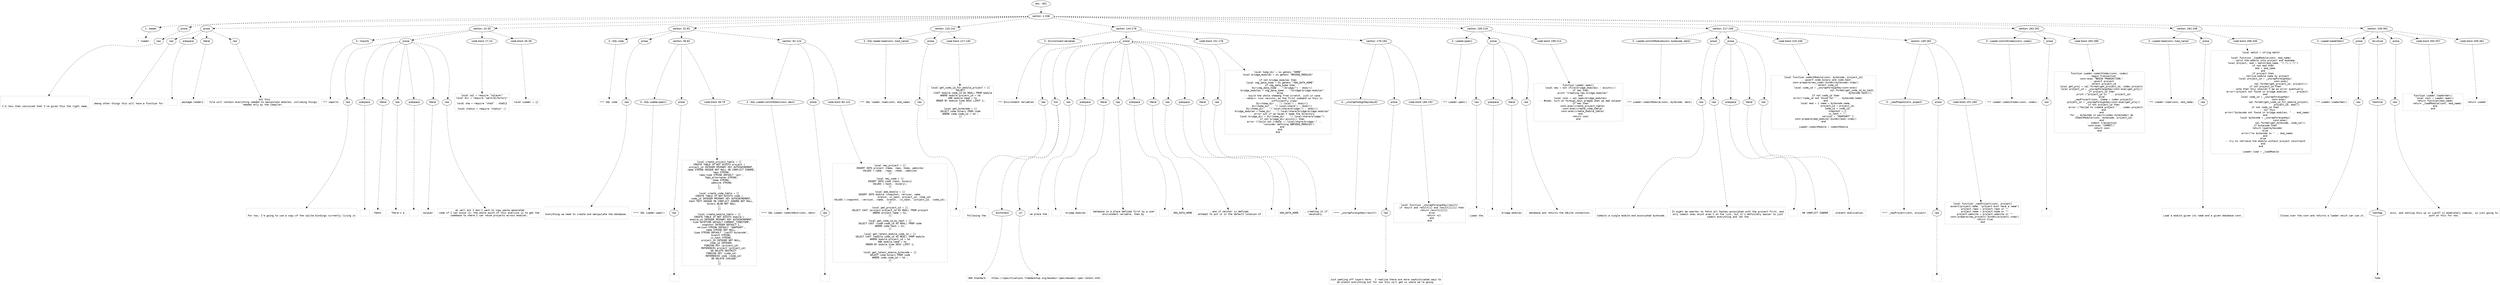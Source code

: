 digraph lpegNode {

node [fontname=Helvetica]
edge [style=dashed]

doc_0 [label="doc - 361"]


doc_0 -> { section_1}
{rank=same; section_1}

section_1 [label="section: 1-338"]


// END RANK doc_0

section_1 -> { header_2 prose_3 prose_4 section_5 section_6 section_7 section_8 section_9 section_10 section_11 section_12 section_13}
{rank=same; header_2 prose_3 prose_4 section_5 section_6 section_7 section_8 section_9 section_10 section_11 section_12 section_13}

header_2 [label="1 : loader"]

prose_3 [label="prose"]

prose_4 [label="prose"]

section_5 [label="section: 10-30"]

section_6 [label="section: 31-81"]

section_7 [label="section: 125-142"]

section_8 [label="section: 143-178"]

section_9 [label="section: 195-216"]

section_10 [label="section: 217-248"]

section_11 [label="section: 263-291"]

section_12 [label="section: 292-338"]

section_13 [label="section: 339-361"]


// END RANK section_1

header_2 -> leaf_14
leaf_14  [color=Gray,shape=rectangle,fontname=Inconsolata,label="* loader"]
// END RANK header_2

prose_3 -> { raw_15}
{rank=same; raw_15}

raw_15 [label="raw"]


// END RANK prose_3

raw_15 -> leaf_16
leaf_16  [color=Gray,shape=rectangle,fontname=Inconsolata,label="


I'm less than convinced that I've given this the right name.
"]
// END RANK raw_15

prose_4 -> { raw_17 prespace_18 literal_19 raw_20}
{rank=same; raw_17 prespace_18 literal_19 raw_20}

raw_17 [label="raw"]

prespace_18 [label="prespace"]

literal_19 [label="literal"]

raw_20 [label="raw"]


// END RANK prose_4

raw_17 -> leaf_21
leaf_21  [color=Gray,shape=rectangle,fontname=Inconsolata,label="
Among other things this will have a function for"]
// END RANK raw_17

prespace_18 -> leaf_22
leaf_22  [color=Gray,shape=rectangle,fontname=Inconsolata,label=" "]
// END RANK prespace_18

literal_19 -> leaf_23
leaf_23  [color=Gray,shape=rectangle,fontname=Inconsolata,label="package.loaders"]
// END RANK literal_19

raw_20 -> leaf_24
leaf_24  [color=Gray,shape=rectangle,fontname=Inconsolata,label=", but this
file will contain everything needed to manipulate modules, including things
needed only by the compiler.
"]
// END RANK raw_20

section_5 -> { header_25 prose_26 codeblock_27 codeblock_28}
{rank=same; header_25 prose_26 codeblock_27 codeblock_28}

header_25 [label="3 : imports"]

prose_26 [label="prose"]

codeblock_27 [label="code block 17-24"]

codeblock_28 [label="code block 26-28"]


// END RANK section_5

header_25 -> leaf_29
leaf_29  [color=Gray,shape=rectangle,fontname=Inconsolata,label="*** imports"]
// END RANK header_25

prose_26 -> { raw_30 prespace_31 literal_32 raw_33 prespace_34 literal_35 raw_36}
{rank=same; raw_30 prespace_31 literal_32 raw_33 prespace_34 literal_35 raw_36}

raw_30 [label="raw"]

prespace_31 [label="prespace"]

literal_32 [label="literal"]

raw_33 [label="raw"]

prespace_34 [label="prespace"]

literal_35 [label="literal"]

raw_36 [label="raw"]


// END RANK prose_26

raw_30 -> leaf_37
leaf_37  [color=Gray,shape=rectangle,fontname=Inconsolata,label="

For now, I'm going to use a copy of the sqlite bindings currently living in"]
// END RANK raw_30

prespace_31 -> leaf_38
leaf_38  [color=Gray,shape=rectangle,fontname=Inconsolata,label=""]
// END RANK prespace_31

literal_32 -> leaf_39
leaf_39  [color=Gray,shape=rectangle,fontname=Inconsolata,label="femto"]
// END RANK literal_32

raw_33 -> leaf_40
leaf_40  [color=Gray,shape=rectangle,fontname=Inconsolata,label=".  There's a"]
// END RANK raw_33

prespace_34 -> leaf_41
leaf_41  [color=Gray,shape=rectangle,fontname=Inconsolata,label=" "]
// END RANK prespace_34

literal_35 -> leaf_42
leaf_42  [color=Gray,shape=rectangle,fontname=Inconsolata,label="sqlayer"]
// END RANK literal_35

raw_36 -> leaf_43
leaf_43  [color=Gray,shape=rectangle,fontname=Inconsolata,label=" as well but I don't want to copy-paste generated
code if I can avoid it; the whole point of this exercise is to get the
codebase to where I can reuse projects across modules.
"]
// END RANK raw_36

codeblock_27 -> leaf_44
leaf_44  [color=Gray,shape=rectangle,fontname=Inconsolata,label="local sql = require \"sqlayer\"
local Dir = require \"walk/directory\"

local sha = require \"sha3\" . sha512

local status = require \"status\" ()"]
// END RANK codeblock_27

codeblock_28 -> leaf_45
leaf_45  [color=Gray,shape=rectangle,fontname=Inconsolata,label="local Loader = {}"]
// END RANK codeblock_28

section_6 -> { header_46 prose_47 section_48 section_49}
{rank=same; header_46 prose_47 section_48 section_49}

header_46 [label="3 : SQL code"]

prose_47 [label="prose"]

section_48 [label="section: 36-81"]

section_49 [label="section: 82-124"]


// END RANK section_6

header_46 -> leaf_50
leaf_50  [color=Gray,shape=rectangle,fontname=Inconsolata,label="*** SQL code"]
// END RANK header_46

prose_47 -> { raw_51}
{rank=same; raw_51}

raw_51 [label="raw"]


// END RANK prose_47

raw_51 -> leaf_52
leaf_52  [color=Gray,shape=rectangle,fontname=Inconsolata,label="

Everything we need to create and manipulate the database.

"]
// END RANK raw_51

section_48 -> { header_53 prose_54 codeblock_55}
{rank=same; header_53 prose_54 codeblock_55}

header_53 [label="4 : SQL Loader.open()"]

prose_54 [label="prose"]

codeblock_55 [label="code block 38-79"]


// END RANK section_48

header_53 -> leaf_56
leaf_56  [color=Gray,shape=rectangle,fontname=Inconsolata,label="**** SQL Loader.open()"]
// END RANK header_53

prose_54 -> { raw_57}
{rank=same; raw_57}

raw_57 [label="raw"]


// END RANK prose_54

raw_57 -> leaf_58
leaf_58  [color=Gray,shape=rectangle,fontname=Inconsolata,label="
"]
// END RANK raw_57

codeblock_55 -> leaf_59
leaf_59  [color=Gray,shape=rectangle,fontname=Inconsolata,label="local create_project_table = [[
CREATE TABLE IF NOT EXISTS project (
   project_id INTEGER PRIMARY KEY AUTOINCREMENT,
   name STRING UNIQUE NOT NULL ON CONFLICT IGNORE,
   repo STRING,
   repo_type STRING DEFAULT 'git',
   repo_alternates STRING,
   home STRING,
   website STRING
);
]]

local create_code_table = [[
CREATE TABLE IF NOT EXISTS code (
   code_id INTEGER PRIMARY KEY AUTOINCREMENT,
   hash TEXT UNIQUE ON CONFLICT IGNORE NOT NULL,
   binary BLOB NOT NULL
);
]]

local create_module_table = [[
CREATE TABLE IF NOT EXISTS module (
   module_id INTEGER PRIMARY KEY AUTOINCREMENT,
   time DATETIME DEFAULT CURRENT_TIMESTAMP,
   snapshot INTEGER DEFAULT 1,
   version STRING DEFAULT 'SNAPSHOT',
   name STRING NOT NULL,
   type STRING DEFAULT 'luaJIT-bytecode',
   branch STRING,
   vc_hash STRING,
   project_id INTEGER NOT NULL,
   code_id INTEGER,
   FOREIGN KEY (project_id)
      REFERENCES project (project_id)
      ON DELETE RESTRICT
   FOREIGN KEY (code_id)
      REFERENCES code (code_id)
      ON DELETE CASCADE
);
]]"]
// END RANK codeblock_55

section_49 -> { header_60 prose_61 codeblock_62}
{rank=same; header_60 prose_61 codeblock_62}

header_60 [label="4 : SQL Loader.commitDeck(conn, deck)"]

prose_61 [label="prose"]

codeblock_62 [label="code block 84-122"]


// END RANK section_49

header_60 -> leaf_63
leaf_63  [color=Gray,shape=rectangle,fontname=Inconsolata,label="**** SQL Loader.commitDeck(conn, deck)"]
// END RANK header_60

prose_61 -> { raw_64}
{rank=same; raw_64}

raw_64 [label="raw"]


// END RANK prose_61

raw_64 -> leaf_65
leaf_65  [color=Gray,shape=rectangle,fontname=Inconsolata,label="
"]
// END RANK raw_64

codeblock_62 -> leaf_66
leaf_66  [color=Gray,shape=rectangle,fontname=Inconsolata,label="local new_project = [[
INSERT INTO project (name, repo, home, website)
VALUES (:name, :repo, :home, :website)
]]

local new_code = [[
INSERT INTO code (hash, binary)
VALUES (:hash, :binary);
]]

local add_module = [[
INSERT INTO module (snapshot, version, name,
                    branch, vc_hash, project_id, code_id)
VALUES (:snapshot, :version, :name, :branch, :vc_hash, :project_id, :code_id);
]]

local get_project_id = [[
SELECT CAST (project.project_id AS REAL) FROM project
WHERE project.name = %s;
]]

local get_code_id_by_hash = [[
SELECT CAST (code.code_id AS REAL) FROM code
WHERE code.hash = %s;
]]

local get_latest_module_code_id = [[
SELECT CAST (module.code_id AS REAL) FROM module
WHERE module.project_id = %d
   AND module.name = %s
ORDER BY module.time DESC LIMIT 1;
]]

local get_latest_module_bytecode = [[
SELECT code.binary FROM code
WHERE code.code_id = %d ;
]]"]
// END RANK codeblock_62

section_7 -> { header_67 prose_68 codeblock_69}
{rank=same; header_67 prose_68 codeblock_69}

header_67 [label="3 : SQL loader.load(conn, mod_name)"]

prose_68 [label="prose"]

codeblock_69 [label="code block 127-140"]


// END RANK section_7

header_67 -> leaf_70
leaf_70  [color=Gray,shape=rectangle,fontname=Inconsolata,label="*** SQL loader.load(conn, mod_name)"]
// END RANK header_67

prose_68 -> { raw_71}
{rank=same; raw_71}

raw_71 [label="raw"]


// END RANK prose_68

raw_71 -> leaf_72
leaf_72  [color=Gray,shape=rectangle,fontname=Inconsolata,label="
"]
// END RANK raw_71

codeblock_69 -> leaf_73
leaf_73  [color=Gray,shape=rectangle,fontname=Inconsolata,label="local get_code_id_for_module_project = [[
SELECT
   (CAST module.code_id AS REAL) FROM module
WHERE module.project_id = %d
   AND module.name = %s
ORDER BY module.time DESC LIMIT 1;
]]

local get_bytecode = [[
SELECT code.binary FROM code
WHERE code.code_id = %d ;
]]"]
// END RANK codeblock_69

section_8 -> { header_74 prose_75 codeblock_76 section_77}
{rank=same; header_74 prose_75 codeblock_76 section_77}

header_74 [label="3 : Environment Variables"]

prose_75 [label="prose"]

codeblock_76 [label="code block 151-176"]

section_77 [label="section: 179-194"]


// END RANK section_8

header_74 -> leaf_78
leaf_78  [color=Gray,shape=rectangle,fontname=Inconsolata,label="*** Environment Variables"]
// END RANK header_74

prose_75 -> { raw_79 link_80 raw_81 prespace_82 literal_83 raw_84 prespace_85 literal_86 raw_87 prespace_88 literal_89 raw_90}
{rank=same; raw_79 link_80 raw_81 prespace_82 literal_83 raw_84 prespace_85 literal_86 raw_87 prespace_88 literal_89 raw_90}

raw_79 [label="raw"]

link_80 [label="link"]

raw_81 [label="raw"]

prespace_82 [label="prespace"]

literal_83 [label="literal"]

raw_84 [label="raw"]

prespace_85 [label="prespace"]

literal_86 [label="literal"]

raw_87 [label="raw"]

prespace_88 [label="prespace"]

literal_89 [label="literal"]

raw_90 [label="raw"]


// END RANK prose_75

raw_79 -> leaf_91
leaf_91  [color=Gray,shape=rectangle,fontname=Inconsolata,label="

  Following the "]
// END RANK raw_79

link_80 -> { anchortext_92 url_93}
{rank=same; anchortext_92 url_93}

anchortext_92 [label="anchortext"]

url_93 [label="url"]


// END RANK link_80

anchortext_92 -> leaf_94
leaf_94  [color=Gray,shape=rectangle,fontname=Inconsolata,label="XDG Standard"]
// END RANK anchortext_92

url_93 -> leaf_95
leaf_95  [color=Gray,shape=rectangle,fontname=Inconsolata,label="https://specifications.freedesktop.org/basedir-spec/basedir-spec-latest.html"]
// END RANK url_93

raw_81 -> leaf_96
leaf_96  [color=Gray,shape=rectangle,fontname=Inconsolata,label=",
we place the"]
// END RANK raw_81

prespace_82 -> leaf_97
leaf_97  [color=Gray,shape=rectangle,fontname=Inconsolata,label=" "]
// END RANK prespace_82

literal_83 -> leaf_98
leaf_98  [color=Gray,shape=rectangle,fontname=Inconsolata,label="bridge.modules"]
// END RANK literal_83

raw_84 -> leaf_99
leaf_99  [color=Gray,shape=rectangle,fontname=Inconsolata,label=" database in a place defined first by a user
environment variable, then by"]
// END RANK raw_84

prespace_85 -> leaf_100
leaf_100  [color=Gray,shape=rectangle,fontname=Inconsolata,label=" "]
// END RANK prespace_85

literal_86 -> leaf_101
leaf_101  [color=Gray,shape=rectangle,fontname=Inconsolata,label="XDG_DATA_HOME"]
// END RANK literal_86

raw_87 -> leaf_102
leaf_102  [color=Gray,shape=rectangle,fontname=Inconsolata,label=", and if neither is defined,
attempt to put it in the default location of"]
// END RANK raw_87

prespace_88 -> leaf_103
leaf_103  [color=Gray,shape=rectangle,fontname=Inconsolata,label=" "]
// END RANK prespace_88

literal_89 -> leaf_104
leaf_104  [color=Gray,shape=rectangle,fontname=Inconsolata,label="XDG_DATA_HOME"]
// END RANK literal_89

raw_90 -> leaf_105
leaf_105  [color=Gray,shape=rectangle,fontname=Inconsolata,label=", creating it if
necessary.
"]
// END RANK raw_90

codeblock_76 -> leaf_106
leaf_106  [color=Gray,shape=rectangle,fontname=Inconsolata,label="local home_dir = os.getenv \"HOME\"
local bridge_modules = os.getenv \"BRIDGE_MODULES\"

if not bridge_modules then
   local xdg_data_home = os.getenv \"XDG_DATA_HOME\"
   if xdg_data_home then
      Dir(xdg_data_home .. \"/bridge/\") : mkdir()
      bridge_modules = xdg_data_home .. \"/bridge/bridge.modules\"
   else
      -- build the whole shebang from scratch, just in case
      -- =mkdir= runs =exists= as the first command so this is
      -- sufficiently clear
      Dir(home_dir .. \"/.local\") : mkdir()
      Dir(home_dir .. \"/.local/share\") : mkdir()
      Dir(home_dir .. \"/.local/share/bridge/\") : mkdir()
      bridge_modules = home_dir .. \"/.local/share/bridge/bridge.modules\"
      -- error out if we haven't made the directory
      local bridge_dir = Dir(home_dir .. \"/.local/share/bridge/\")
      if not bridge_dir:exists() then
         error (\"Could not create ~/.local/share/bridge/,\" ..
               \"consider defining $BRIDGE_MODULES\")
      end
   end
end"]
// END RANK codeblock_76

section_77 -> { header_107 prose_108 codeblock_109}
{rank=same; header_107 prose_108 codeblock_109}

header_107 [label="4 : _unwrapForeignKey(result)"]

prose_108 [label="prose"]

codeblock_109 [label="code block 184-192"]


// END RANK section_77

header_107 -> leaf_110
leaf_110  [color=Gray,shape=rectangle,fontname=Inconsolata,label="**** _unwrapForeignKey(result)"]
// END RANK header_107

prose_108 -> { raw_111}
{rank=same; raw_111}

raw_111 [label="raw"]


// END RANK prose_108

raw_111 -> leaf_112
leaf_112  [color=Gray,shape=rectangle,fontname=Inconsolata,label="

Just peeling off layers here.  I realize there are more sophisticated ways to
do almost everything but for now this will get us where we're going.
"]
// END RANK raw_111

codeblock_109 -> leaf_113
leaf_113  [color=Gray,shape=rectangle,fontname=Inconsolata,label="local function _unwrapForeignKey(result)
   if result and result[1] and result[1][1] then
      return result[1][1]
   else
      return nil
   end
end"]
// END RANK codeblock_109

section_9 -> { header_114 prose_115 codeblock_116}
{rank=same; header_114 prose_115 codeblock_116}

header_114 [label="3 : Loader.open()"]

prose_115 [label="prose"]

codeblock_116 [label="code block 199-214"]


// END RANK section_9

header_114 -> leaf_117
leaf_117  [color=Gray,shape=rectangle,fontname=Inconsolata,label="*** Loader.open()"]
// END RANK header_114

prose_115 -> { raw_118 prespace_119 literal_120 raw_121}
{rank=same; raw_118 prespace_119 literal_120 raw_121}

raw_118 [label="raw"]

prespace_119 [label="prespace"]

literal_120 [label="literal"]

raw_121 [label="raw"]


// END RANK prose_115

raw_118 -> leaf_122
leaf_122  [color=Gray,shape=rectangle,fontname=Inconsolata,label="

Loads the"]
// END RANK raw_118

prespace_119 -> leaf_123
leaf_123  [color=Gray,shape=rectangle,fontname=Inconsolata,label=" "]
// END RANK prespace_119

literal_120 -> leaf_124
leaf_124  [color=Gray,shape=rectangle,fontname=Inconsolata,label="bridge.modules"]
// END RANK literal_120

raw_121 -> leaf_125
leaf_125  [color=Gray,shape=rectangle,fontname=Inconsolata,label=" database and returns the SQLite connection.
"]
// END RANK raw_121

codeblock_116 -> leaf_126
leaf_126  [color=Gray,shape=rectangle,fontname=Inconsolata,label="function Loader.open()
   local new = not (File(bridge_modules) : exists())
   if new then
      print \"creating new bridge.modules\"
   end
   local conn = sql.open(bridge_modules)
   -- #todo: turn on foreign_keys pragma when we add sqlayer
   if new then
      conn:exec(create_project_table)
      conn:exec(create_code_table)
      conn:exec(create_module_table)
   end
   return conn
end"]
// END RANK codeblock_116

section_10 -> { header_127 prose_128 prose_129 codeblock_130 section_131}
{rank=same; header_127 prose_128 prose_129 codeblock_130 section_131}

header_127 [label="3 : Loader.commitModule(conn, bytecode, deck)"]

prose_128 [label="prose"]

prose_129 [label="prose"]

codeblock_130 [label="code block 225-246"]

section_131 [label="section: 249-262"]


// END RANK section_10

header_127 -> leaf_132
leaf_132  [color=Gray,shape=rectangle,fontname=Inconsolata,label="*** Loader.commitModule(conn, bytecode, deck)"]
// END RANK header_127

prose_128 -> { raw_133}
{rank=same; raw_133}

raw_133 [label="raw"]


// END RANK prose_128

raw_133 -> leaf_134
leaf_134  [color=Gray,shape=rectangle,fontname=Inconsolata,label="

Commits a single module and associated bytecode.
"]
// END RANK raw_133

prose_129 -> { raw_135 prespace_136 literal_137 raw_138}
{rank=same; raw_135 prespace_136 literal_137 raw_138}

raw_135 [label="raw"]

prespace_136 [label="prespace"]

literal_137 [label="literal"]

raw_138 [label="raw"]


// END RANK prose_129

raw_135 -> leaf_139
leaf_139  [color=Gray,shape=rectangle,fontname=Inconsolata,label="
It might be smarter to fetch all hashes associated with the project first, and
only commit ones which aren't on the list, but it's definitely easier to just
commit everything and let the"]
// END RANK raw_135

prespace_136 -> leaf_140
leaf_140  [color=Gray,shape=rectangle,fontname=Inconsolata,label=" "]
// END RANK prespace_136

literal_137 -> leaf_141
leaf_141  [color=Gray,shape=rectangle,fontname=Inconsolata,label="ON CONFLICT IGNORE"]
// END RANK literal_137

raw_138 -> leaf_142
leaf_142  [color=Gray,shape=rectangle,fontname=Inconsolata,label=" prevent duplication.
"]
// END RANK raw_138

codeblock_130 -> leaf_143
leaf_143  [color=Gray,shape=rectangle,fontname=Inconsolata,label="local function commitModule(conn, bytecode, project_id)
   -- upsert code.binary and code.hash
   conn:prepare(new_code):bindkv(bytecode):step()
   -- select code_id
   local code_id = _unwrapForeignKey(conn:exec(
                                        sql.format(get_code_id_by_hash,
                                                   bytecode.hash)))
   if not code_id then
      error(\"code_id not found for \" .. bytecode.name)
   end
   local mod = { name = bytecode.name,
                    project_id = project_id,
                    code_id = code_id,
                    snapshot = 1,
                    vc_hash = \"\",
                    version = \"SNAPSHOT\" }
   conn:prepare(add_module):bindkv(mod):step()
end

Loader.commitModule = commitModule"]
// END RANK codeblock_130

section_131 -> { header_144 prose_145 codeblock_146}
{rank=same; header_144 prose_145 codeblock_146}

header_144 [label="4 : _newProject(conn, project)"]

prose_145 [label="prose"]

codeblock_146 [label="code block 251-260"]


// END RANK section_131

header_144 -> leaf_147
leaf_147  [color=Gray,shape=rectangle,fontname=Inconsolata,label="**** _newProject(conn, project)"]
// END RANK header_144

prose_145 -> { raw_148}
{rank=same; raw_148}

raw_148 [label="raw"]


// END RANK prose_145

raw_148 -> leaf_149
leaf_149  [color=Gray,shape=rectangle,fontname=Inconsolata,label="
"]
// END RANK raw_148

codeblock_146 -> leaf_150
leaf_150  [color=Gray,shape=rectangle,fontname=Inconsolata,label="local function _newProject(conn, project)
   assert(project.name, \"project must have a name\")
   project.repo = project.repo or \"\"
   project.home = project.home or \"\"
   project.website = project.website or \"\"
   conn:prepare(new_project):bindkv(project):step()
   return true
end"]
// END RANK codeblock_146

section_11 -> { header_151 prose_152 codeblock_153}
{rank=same; header_151 prose_152 codeblock_153}

header_151 [label="3 : Loader.commitCodex(conn, codex)"]

prose_152 [label="prose"]

codeblock_153 [label="code block 265-289"]


// END RANK section_11

header_151 -> leaf_154
leaf_154  [color=Gray,shape=rectangle,fontname=Inconsolata,label="*** Loader.commitCodex(conn, codex)"]
// END RANK header_151

prose_152 -> { raw_155}
{rank=same; raw_155}

raw_155 [label="raw"]


// END RANK prose_152

raw_155 -> leaf_156
leaf_156  [color=Gray,shape=rectangle,fontname=Inconsolata,label="
"]
// END RANK raw_155

codeblock_153 -> leaf_157
leaf_157  [color=Gray,shape=rectangle,fontname=Inconsolata,label="function Loader.commitCodex(conn, codex)
   -- begin transaction
   conn:exec \"BEGIN TRANSACTION;\"
   -- upsert project
   -- select project_id
   local get_proj = sql.format(get_project_id, codex.project)
   local project_id = _unwrapForeignKey(conn:exec(get_proj))
   if project_id then
      print (\"project_id is \" .. project_id)
   else
      _newProject(conn, {name = codex.project})
      project_id = _unwrapForeignKey(conn:exec(get_proj))
      if not project_id then
         error (\"failed to create project \" .. codex.project)
      end
   end
   for _, bytecode in pairs(codex.bytecodes) do
      commitModule(conn, bytecode, project_id)
   end
   -- commit transaction
   conn:exec \"COMMIT;\"
   return conn
end"]
// END RANK codeblock_153

section_12 -> { header_158 prose_159 codeblock_160}
{rank=same; header_158 prose_159 codeblock_160}

header_158 [label="3 : Loader.load(conn, mod_name)"]

prose_159 [label="prose"]

codeblock_160 [label="code block 296-336"]


// END RANK section_12

header_158 -> leaf_161
leaf_161  [color=Gray,shape=rectangle,fontname=Inconsolata,label="*** Loader.load(conn, mod_name)"]
// END RANK header_158

prose_159 -> { raw_162}
{rank=same; raw_162}

raw_162 [label="raw"]


// END RANK prose_159

raw_162 -> leaf_163
leaf_163  [color=Gray,shape=rectangle,fontname=Inconsolata,label="

Load a module given its name and a given database conn.
"]
// END RANK raw_162

codeblock_160 -> leaf_164
leaf_164  [color=Gray,shape=rectangle,fontname=Inconsolata,label="local match = string.match

local function _loadModule(conn, mod_name)
   -- split the module into project and modname
   local project, mod = match(mod_name, \"(.*):(.*)\")
   if not mod then
      mod = mod_name
   end
   if project then
      -- retrive module name by project
      local project_id = _unwrapForeignKey(
                            conn:exec(
                            sql.format(get_project_id, project)))
      if not project_id then
         -- note that this shouldn't be an error eventually
         error(\"project not found in bridge.modules: \" .. project)
      end
      local code_id = _unwrapForeignKey(
                         conn:exec(
                         sql.format(get_code_id_for_module_project,
                                    project_id, mod)))
      if not code_id then
         -- nor this
         error(\"bytecode not found in bridge.modules: \" .. mod_name)
      end
      local bytecode = _unwrapForeignKey(
                           conn:exec(
                           sql.format(get_bytecode, code_id)))
      if bytecode then
         return load(bytecode)
      else
         error(\"no bytecode in \" .. mod_name)
      end
   else
      -- try to retrieve the module without project constraint
   end
end

Loader.load = _loadModule"]
// END RANK codeblock_160

section_13 -> { header_165 prose_166 structure_167 prose_168 codeblock_169 codeblock_170}
{rank=same; header_165 prose_166 structure_167 prose_168 codeblock_169 codeblock_170}

header_165 [label="3 : Loader.loaderGen()"]

prose_166 [label="prose"]

structure_167 [label="structure"]

prose_168 [label="prose"]

codeblock_169 [label="code block 350-357"]

codeblock_170 [label="code block 359-361"]


// END RANK section_13

header_165 -> leaf_171
leaf_171  [color=Gray,shape=rectangle,fontname=Inconsolata,label="*** Loader.loaderGen()"]
// END RANK header_165

prose_166 -> { raw_172}
{rank=same; raw_172}

raw_172 [label="raw"]


// END RANK prose_166

raw_172 -> leaf_173
leaf_173  [color=Gray,shape=rectangle,fontname=Inconsolata,label="

Closes over the conn and returns a loader which can use it.
"]
// END RANK raw_172

structure_167 -> { hashline_174}
{rank=same; hashline_174}

hashline_174 [label="hashline"]


// END RANK structure_167

hashline_174 -> { hashtag_175}
{rank=same; hashtag_175}

hashtag_175 [label="hashtag"]


// END RANK hashline_174

hashtag_175 -> leaf_176
leaf_176  [color=Gray,shape=rectangle,fontname=Inconsolata,label="Todo"]
// END RANK hashtag_175

prose_168 -> { raw_177}
{rank=same; raw_177}

raw_177 [label="raw"]


// END RANK prose_168

raw_177 -> leaf_178
leaf_178  [color=Gray,shape=rectangle,fontname=Inconsolata,label="
exit, and setting this up in LuaJIT is moderately complex, so just going to
punt on this for now.
"]
// END RANK raw_177

codeblock_169 -> leaf_179
leaf_179  [color=Gray,shape=rectangle,fontname=Inconsolata,label="function Loader.loaderGen()
   local conn = Loader.open()
   return function(mod_name)
      return _loadModule(conn, mod_name)
   end
end"]
// END RANK codeblock_169

codeblock_170 -> leaf_180
leaf_180  [color=Gray,shape=rectangle,fontname=Inconsolata,label="return Loader"]
// END RANK codeblock_170


}
